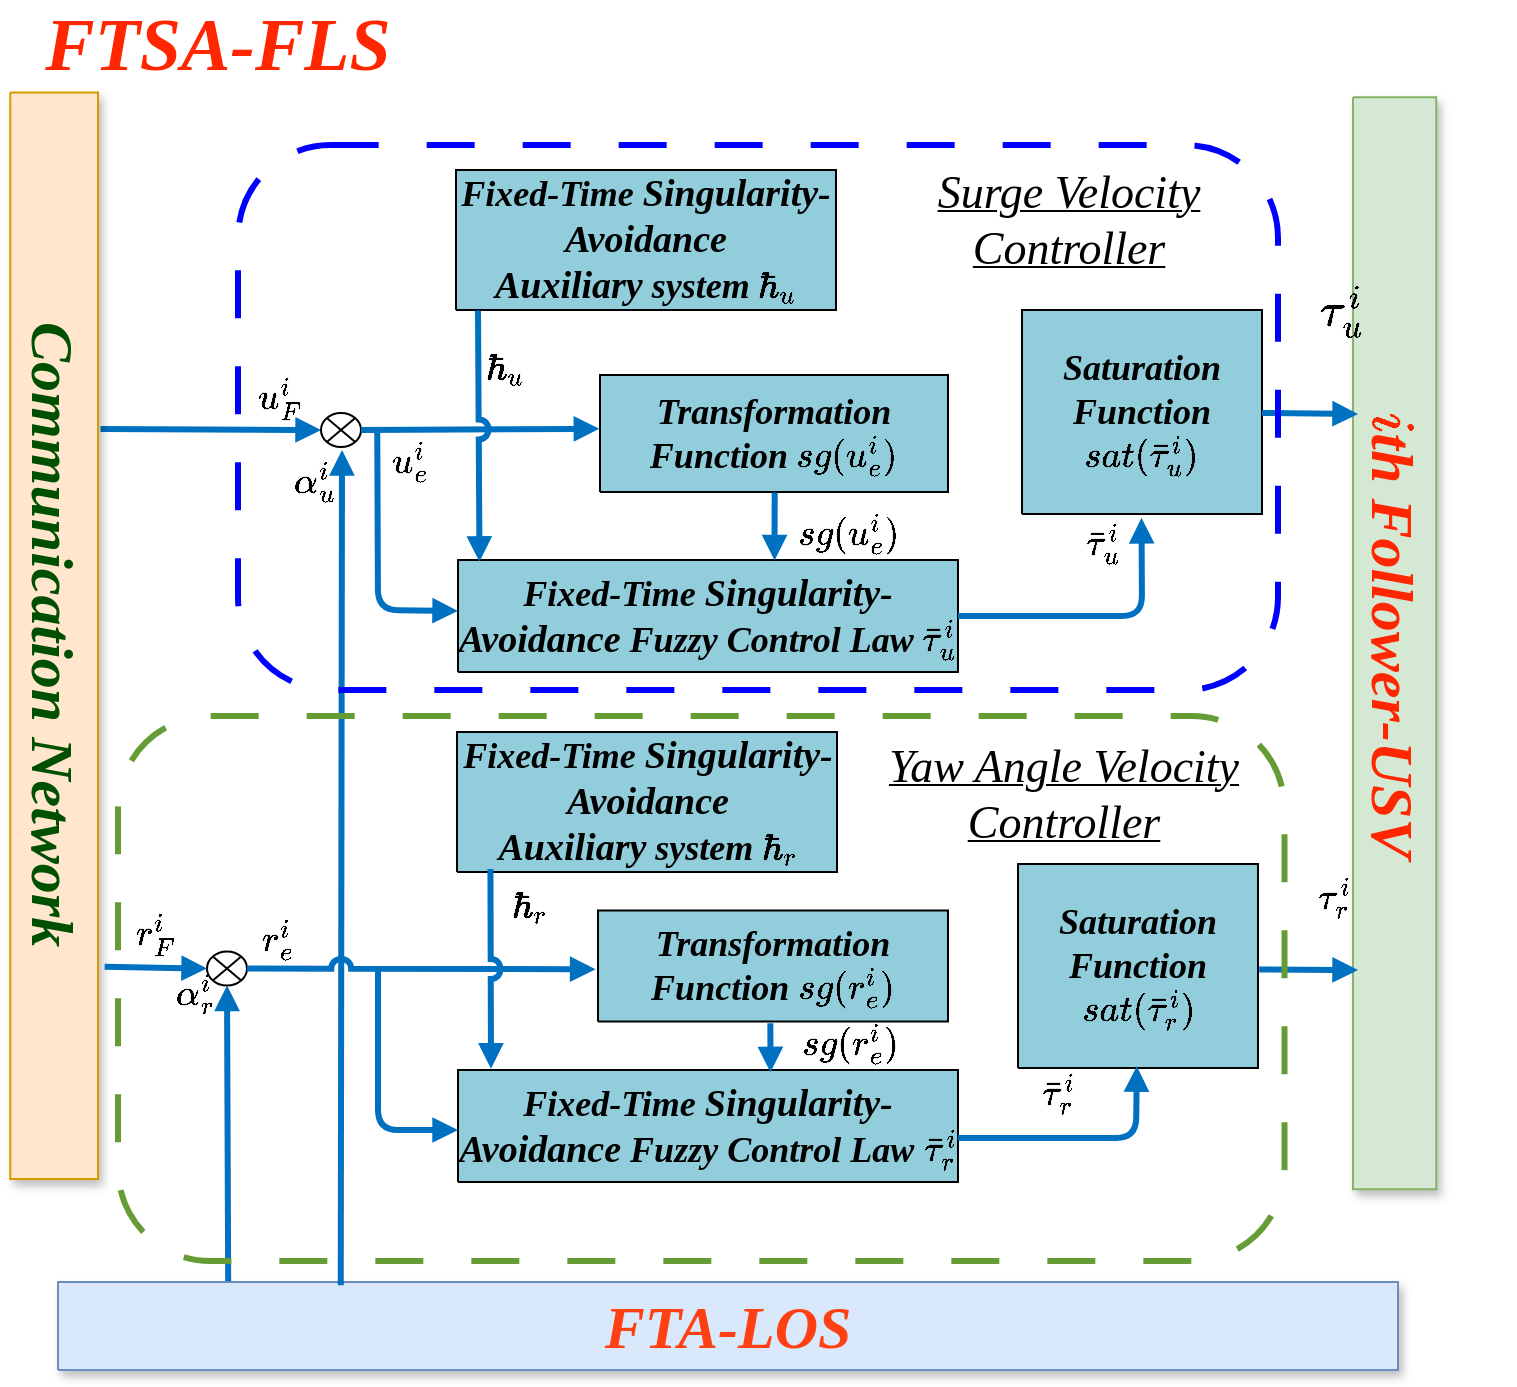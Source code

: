 <mxfile version="26.2.15">
  <diagram name="第 1 页" id="sWGM-UPHuhNV0WwYYYgb">
    <mxGraphModel dx="830" dy="1546" grid="1" gridSize="10" guides="1" tooltips="1" connect="1" arrows="1" fold="1" page="1" pageScale="1" pageWidth="1169" pageHeight="827" math="1" shadow="0">
      <root>
        <mxCell id="0" />
        <mxCell id="1" parent="0" />
        <UserObject label="&lt;span style=&quot;caret-color: rgb(255, 64, 19); color: rgb(255, 64, 19); font-family: &amp;quot;Times New Roman&amp;quot;; font-weight: 700;&quot;&gt;&lt;font style=&quot;font-size: 30px;&quot;&gt;FTA-LOS&lt;/font&gt;&lt;/span&gt;" tags="流程图" id="FT-b5UL9HTG5DTIhjW9u-2">
          <mxCell style="verticalAlign=middle;align=center;overflow=width;vsdxID=235;rotation=0;fillColor=#dae8fc;shape=stencil(nZBLDoAgDERP0z3SIyjew0SURgSD+Lu9kMZoXLhwN9O+tukAlrNpJg1SzDH4QW/URgNYgZTkjA4UkwJUgGXng+6DX1zLfmoymdXo17xh5zmRJ6Q42BWCfc2oJfdAr+Yv+AP9Cb7OJ3H/2JG1HNGz/84klThPVCc=);strokeColor=#6c8ebf;shadow=1;spacingTop=-1;spacingBottom=-1;spacingLeft=-1;spacingRight=-1;points=[[1,0.5,0],[0.5,0.5,0],[0.5,0,0]];labelBackgroundColor=none;rounded=0;html=1;whiteSpace=wrap;fontStyle=2" parent="1" vertex="1">
            <mxGeometry x="290" y="-154" width="670" height="44" as="geometry" />
          </mxCell>
        </UserObject>
        <UserObject label="&lt;font style=&quot;font-size: 18px;&quot; face=&quot;Times New Roman&quot;&gt;&lt;i&gt;&lt;b&gt;Transformation Function \(sg(u_e^i)\)&lt;/b&gt;&lt;/i&gt;&lt;/font&gt;" tags="流程图" id="FT-b5UL9HTG5DTIhjW9u-3">
          <mxCell style="verticalAlign=middle;align=center;overflow=width;vsdxID=280;fillColor=#92cddc;gradientColor=none;shape=stencil(nZBLDoAgDERP0z3SIyjew0SURgSD+Lu9kMZoXLhwN9O+tukAlrNpJg1SzDH4QW/URgNYgZTkjA4UkwJUgGXng+6DX1zLfmoymdXo17xh5zmRJ6Q42BWCfc2oJfdAr+Yv+AP9Cb7OJ3H/2JG1HNGz/84klThPVCc=);strokeColor=#000000;spacingTop=-1;spacingBottom=-1;spacingLeft=-1;spacingRight=-1;points=[[1,0.5,0],[0.5,0.5,0],[0.5,0,0]];labelBackgroundColor=none;rounded=0;html=1;whiteSpace=wrap;" parent="1" vertex="1">
            <mxGeometry x="561" y="-607.5" width="174" height="58.5" as="geometry" />
          </mxCell>
        </UserObject>
        <UserObject label="" tags="连接线" id="FT-b5UL9HTG5DTIhjW9u-4">
          <mxCell style="vsdxID=289;edgeStyle=none;startArrow=none;endArrow=block;startSize=5;endSize=5;strokeWidth=3;strokeColor=#0070c0;spacingTop=0;spacingBottom=0;spacingLeft=0;spacingRight=0;verticalAlign=middle;html=1;labelBackgroundColor=#FFFFFF;rounded=0;exitX=0.226;exitY=-0.031;exitDx=0;exitDy=0;exitPerimeter=0;entryX=0;entryY=0.5;entryDx=0;entryDy=0;" parent="1" target="FT-b5UL9HTG5DTIhjW9u-12" edge="1">
            <mxGeometry relative="1" as="geometry">
              <mxPoint as="offset" />
              <Array as="points" />
              <mxPoint x="311.24" y="-580.5" as="sourcePoint" />
              <mxPoint x="400" y="-580" as="targetPoint" />
            </mxGeometry>
          </mxCell>
        </UserObject>
        <mxCell id="FT-b5UL9HTG5DTIhjW9u-5" parent="1" vertex="1">
          <mxGeometry x="398.5" y="-563" as="geometry" />
        </mxCell>
        <mxCell id="FT-b5UL9HTG5DTIhjW9u-6" parent="1" vertex="1">
          <mxGeometry x="400.5" y="-580" as="geometry" />
        </mxCell>
        <mxCell id="FT-b5UL9HTG5DTIhjW9u-7" value="&lt;i style=&quot;font-weight: 400; color: rgb(255, 38, 0);&quot;&gt;&lt;b&gt;&lt;font style=&quot;font-size: 37px;&quot;&gt;FTSA-FLS&lt;/font&gt;&lt;/b&gt;&lt;/i&gt;" style="text;html=1;align=center;verticalAlign=middle;whiteSpace=wrap;rounded=0;fontFamily=Times New Roman;fontStyle=3;fontSize=14;fontColor=light-dark(#ff4013, #ededed);" parent="1" vertex="1">
          <mxGeometry x="264.5" y="-790" width="210" height="35" as="geometry" />
        </mxCell>
        <UserObject label="&lt;div&gt;&lt;font style=&quot;font-family: &amp;quot;Times New Roman&amp;quot;; direction: ltr; letter-spacing: 0px; line-height: 120%; opacity: 1; color: light-dark(rgb(255, 38, 0), rgb(237, 237, 237)); font-size: 30px;&quot;&gt;&lt;font style=&quot;letter-spacing: 0px; direction: ltr; line-height: 27.096px; opacity: 1;&quot;&gt;&lt;i&gt;&lt;b&gt;\(i\)&lt;/b&gt;&lt;/i&gt;&lt;/font&gt;&lt;font face=&quot;Times New Roman&quot;&gt;&lt;span style=&quot;caret-color: rgb(255, 38, 0);&quot;&gt;&lt;b&gt;&lt;i&gt;th&amp;nbsp;&lt;/i&gt;&lt;/b&gt;&lt;/span&gt;&lt;/font&gt;&lt;i&gt;&lt;b&gt;Follower-USV&amp;nbsp;&lt;/b&gt;&lt;/i&gt;&lt;/font&gt;&lt;/div&gt;" tags="流程图" id="FT-b5UL9HTG5DTIhjW9u-8">
          <mxCell style="verticalAlign=middle;align=center;overflow=width;vsdxID=288;rotation=90;fillColor=#d5e8d4;shape=stencil(nZBLDoAgDERP0z3SIyjew0SURgSD+Lu9kMZoXLhwN9O+tukAlrNpJg1SzDH4QW/URgNYgZTkjA4UkwJUgGXng+6DX1zLfmoymdXo17xh5zmRJ6Q42BWCfc2oJfdAr+Yv+AP9Cb7OJ3H/2JG1HNGz/84klThPVCc=);strokeColor=#82b366;shadow=1;spacingTop=-1;spacingBottom=-1;spacingLeft=-1;spacingRight=-1;points=[[1,0.5,0],[0.5,0.5,0],[0.5,0,0]];labelBackgroundColor=none;rounded=0;html=1;whiteSpace=wrap;" parent="1" vertex="1">
            <mxGeometry x="685.32" y="-494.18" width="546" height="41.63" as="geometry" />
          </mxCell>
        </UserObject>
        <UserObject label="&lt;font style=&quot;font-size: 18px;&quot; face=&quot;Times New Roman&quot;&gt;&lt;i&gt;&lt;b&gt;Transformation Function \(sg(r_e^i)\)&lt;/b&gt;&lt;/i&gt;&lt;/font&gt;" tags="流程图" id="FT-b5UL9HTG5DTIhjW9u-9">
          <mxCell style="verticalAlign=middle;align=center;overflow=width;vsdxID=280;fillColor=#92cddc;gradientColor=none;shape=stencil(nZBLDoAgDERP0z3SIyjew0SURgSD+Lu9kMZoXLhwN9O+tukAlrNpJg1SzDH4QW/URgNYgZTkjA4UkwJUgGXng+6DX1zLfmoymdXo17xh5zmRJ6Q42BWCfc2oJfdAr+Yv+AP9Cb7OJ3H/2JG1HNGz/84klThPVCc=);strokeColor=#000000;spacingTop=-1;spacingBottom=-1;spacingLeft=-1;spacingRight=-1;points=[[1,0.5,0],[0.5,0.5,0],[0.5,0,0]];labelBackgroundColor=none;rounded=0;html=1;whiteSpace=wrap;" parent="1" vertex="1">
            <mxGeometry x="560" y="-339.75" width="175" height="55.5" as="geometry" />
          </mxCell>
        </UserObject>
        <UserObject label="&lt;font style=&quot;font-size: 30px;&quot; face=&quot;Times New Roman&quot; color=&quot;rgb(255, 64, 19)&quot;&gt;&lt;span style=&quot;caret-color: rgb(255, 64, 19);&quot;&gt;&lt;b&gt;Communication Network&lt;/b&gt;&lt;/span&gt;&lt;/font&gt;" tags="流程图" id="FT-b5UL9HTG5DTIhjW9u-11">
          <mxCell style="verticalAlign=middle;align=center;overflow=width;vsdxID=235;rotation=90;fillColor=#ffe6cc;shape=stencil(nZBLDoAgDERP0z3SIyjew0SURgSD+Lu9kMZoXLhwN9O+tukAlrNpJg1SzDH4QW/URgNYgZTkjA4UkwJUgGXng+6DX1zLfmoymdXo17xh5zmRJ6Q42BWCfc2oJfdAr+Yv+AP9Cb7OJ3H/2JG1HNGz/84klThPVCc=);strokeColor=#d79b00;shadow=1;spacingTop=-1;spacingBottom=-1;spacingLeft=-1;spacingRight=-1;points=[[1,0.5,0],[0.5,0.5,0],[0.5,0,0]];labelBackgroundColor=none;rounded=0;html=1;whiteSpace=wrap;fontStyle=2" parent="1" vertex="1">
            <mxGeometry x="16.45" y="-499.05" width="543.25" height="43.87" as="geometry" />
          </mxCell>
        </UserObject>
        <mxCell id="FT-b5UL9HTG5DTIhjW9u-12" value="" style="shape=sumEllipse;perimeter=ellipsePerimeter;whiteSpace=wrap;html=1;backgroundOutline=1;" parent="1" vertex="1">
          <mxGeometry x="421.5" y="-588.5" width="20" height="17" as="geometry" />
        </mxCell>
        <mxCell id="FT-b5UL9HTG5DTIhjW9u-13" value="" style="shape=sumEllipse;perimeter=ellipsePerimeter;whiteSpace=wrap;html=1;backgroundOutline=1;" parent="1" vertex="1">
          <mxGeometry x="364.5" y="-319.25" width="20" height="17" as="geometry" />
        </mxCell>
        <UserObject label="" tags="连接线" id="FT-b5UL9HTG5DTIhjW9u-15">
          <mxCell style="vsdxID=289;edgeStyle=none;startArrow=none;endArrow=block;startSize=5;endSize=5;strokeWidth=3;strokeColor=#0070c0;spacingTop=0;spacingBottom=0;spacingLeft=0;spacingRight=0;verticalAlign=middle;html=1;labelBackgroundColor=#FFFFFF;rounded=0;jumpStyle=arc;exitX=0.211;exitY=0.036;exitDx=0;exitDy=0;exitPerimeter=0;" parent="1" source="FT-b5UL9HTG5DTIhjW9u-2" edge="1">
            <mxGeometry relative="1" as="geometry">
              <mxPoint as="offset" />
              <Array as="points" />
              <mxPoint x="440" y="-173" as="sourcePoint" />
              <mxPoint x="432" y="-570" as="targetPoint" />
            </mxGeometry>
          </mxCell>
        </UserObject>
        <UserObject label="" tags="连接线" id="FT-b5UL9HTG5DTIhjW9u-16">
          <mxCell style="vsdxID=289;edgeStyle=none;startArrow=none;endArrow=block;startSize=5;endSize=5;strokeWidth=3;strokeColor=#0070c0;spacingTop=0;spacingBottom=0;spacingLeft=0;spacingRight=0;verticalAlign=middle;html=1;labelBackgroundColor=#FFFFFF;rounded=0;entryX=0.5;entryY=1;entryDx=0;entryDy=0;exitX=0.127;exitY=-0.008;exitDx=0;exitDy=0;exitPerimeter=0;" parent="1" source="FT-b5UL9HTG5DTIhjW9u-2" target="FT-b5UL9HTG5DTIhjW9u-13" edge="1">
            <mxGeometry relative="1" as="geometry">
              <mxPoint as="offset" />
              <Array as="points" />
              <mxPoint x="375" y="-173" as="sourcePoint" />
              <mxPoint x="366" y="-463" as="targetPoint" />
            </mxGeometry>
          </mxCell>
        </UserObject>
        <UserObject label="" tags="连接线" id="FT-b5UL9HTG5DTIhjW9u-18">
          <mxCell style="vsdxID=289;edgeStyle=none;startArrow=none;endArrow=block;startSize=5;endSize=5;strokeWidth=3;strokeColor=#0070c0;spacingTop=0;spacingBottom=0;spacingLeft=0;spacingRight=0;verticalAlign=middle;html=1;labelBackgroundColor=#FFFFFF;rounded=0;exitX=0.825;exitY=-0.099;exitDx=0;exitDy=0;exitPerimeter=0;entryX=0;entryY=0.5;entryDx=0;entryDy=0;" parent="1" target="FT-b5UL9HTG5DTIhjW9u-13" edge="1">
            <mxGeometry relative="1" as="geometry">
              <mxPoint as="offset" />
              <Array as="points" />
              <mxPoint x="313.322" y="-311.564" as="sourcePoint" />
              <mxPoint x="394.5" y="-324.21" as="targetPoint" />
            </mxGeometry>
          </mxCell>
        </UserObject>
        <UserObject label="&lt;b&gt;&lt;i&gt;&lt;font style=&quot;font-size: 18px;&quot; face=&quot;Times New Roman&quot;&gt;Fixed-Time&amp;nbsp;&lt;/font&gt;&lt;font style=&quot;font-size: 19px;&quot; face=&quot;Times New Roman&quot;&gt;Singularity-Avoidance&lt;/font&gt;&lt;font size=&quot;4&quot; face=&quot;Times New Roman&quot;&gt;&amp;nbsp;Fuzzy Control Law \(\bar{\tau}_u^i\)&lt;/font&gt;&lt;/i&gt;&lt;/b&gt;" tags="流程图" id="FT-b5UL9HTG5DTIhjW9u-20">
          <mxCell style="verticalAlign=middle;align=center;overflow=width;vsdxID=280;fillColor=#92cddc;gradientColor=none;shape=stencil(nZBLDoAgDERP0z3SIyjew0SURgSD+Lu9kMZoXLhwN9O+tukAlrNpJg1SzDH4QW/URgNYgZTkjA4UkwJUgGXng+6DX1zLfmoymdXo17xh5zmRJ6Q42BWCfc2oJfdAr+Yv+AP9Cb7OJ3H/2JG1HNGz/84klThPVCc=);strokeColor=#000000;spacingTop=-1;spacingBottom=-1;spacingLeft=-1;spacingRight=-1;points=[[1,0.5,0],[0.5,0.5,0],[0.5,0,0]];labelBackgroundColor=none;rounded=0;html=1;whiteSpace=wrap;" parent="1" vertex="1">
            <mxGeometry x="490" y="-515" width="250" height="56" as="geometry" />
          </mxCell>
        </UserObject>
        <UserObject label="&lt;b&gt;&lt;i&gt;&lt;font style=&quot;font-size: 18px;&quot; face=&quot;Times New Roman&quot;&gt;Fixed-Time&amp;nbsp;&lt;/font&gt;&lt;font style=&quot;font-size: 19px;&quot; face=&quot;Times New Roman&quot;&gt;Singularity-Avoidance&lt;/font&gt;&lt;font size=&quot;4&quot; face=&quot;Times New Roman&quot;&gt;&amp;nbsp;Fuzzy Control Law \(\bar{\tau}_r^i\)&lt;/font&gt;&lt;/i&gt;&lt;/b&gt;" tags="流程图" id="FT-b5UL9HTG5DTIhjW9u-22">
          <mxCell style="verticalAlign=middle;align=center;overflow=width;vsdxID=280;fillColor=#92cddc;gradientColor=none;shape=stencil(nZBLDoAgDERP0z3SIyjew0SURgSD+Lu9kMZoXLhwN9O+tukAlrNpJg1SzDH4QW/URgNYgZTkjA4UkwJUgGXng+6DX1zLfmoymdXo17xh5zmRJ6Q42BWCfc2oJfdAr+Yv+AP9Cb7OJ3H/2JG1HNGz/84klThPVCc=);strokeColor=#000000;spacingTop=-1;spacingBottom=-1;spacingLeft=-1;spacingRight=-1;points=[[1,0.5,0],[0.5,0.5,0],[0.5,0,0]];labelBackgroundColor=none;rounded=0;html=1;whiteSpace=wrap;" parent="1" vertex="1">
            <mxGeometry x="490" y="-260" width="250" height="56" as="geometry" />
          </mxCell>
        </UserObject>
        <mxCell id="FT-b5UL9HTG5DTIhjW9u-23" value="&lt;i style=&quot;caret-color: rgb(0, 0, 0); color: rgb(0, 0, 0); font-family: &amp;quot;Times New Roman&amp;quot;; font-size: 18px; font-variant-caps: normal; font-weight: 400; letter-spacing: normal; text-align: center; text-indent: 0px; text-transform: none; white-space: normal; word-spacing: 0px; -webkit-text-stroke-width: 0px; text-decoration: none;&quot;&gt;&lt;b&gt;&lt;span class=&quot;Apple-converted-space&quot;&gt;&amp;nbsp;&lt;/span&gt;\(u_F^i\)&lt;/b&gt;&lt;/i&gt;" style="text;whiteSpace=wrap;html=1;" parent="1" vertex="1">
          <mxGeometry x="383.25" y="-613.5" width="34.5" height="32" as="geometry" />
        </mxCell>
        <mxCell id="FT-b5UL9HTG5DTIhjW9u-24" value="&lt;i style=&quot;caret-color: rgb(0, 0, 0); color: rgb(0, 0, 0); font-family: &amp;quot;Times New Roman&amp;quot;; font-size: 18px; font-variant-caps: normal; font-weight: 400; letter-spacing: normal; text-align: center; text-indent: 0px; text-transform: none; white-space: normal; word-spacing: 0px; -webkit-text-stroke-width: 0px; text-decoration: none;&quot;&gt;&lt;b&gt;&lt;span class=&quot;Apple-converted-space&quot;&gt;&amp;nbsp;&lt;/span&gt;\(\alpha_u^i\)&lt;/b&gt;&lt;/i&gt;" style="text;whiteSpace=wrap;html=1;" parent="1" vertex="1">
          <mxGeometry x="400.5" y="-571.5" width="27" height="56.5" as="geometry" />
        </mxCell>
        <mxCell id="FT-b5UL9HTG5DTIhjW9u-25" value="&lt;i style=&quot;caret-color: rgb(0, 0, 0); color: rgb(0, 0, 0); font-family: &amp;quot;Times New Roman&amp;quot;; font-size: 18px; font-variant-caps: normal; font-weight: 400; letter-spacing: normal; text-align: center; text-indent: 0px; text-transform: none; white-space: normal; word-spacing: 0px; -webkit-text-stroke-width: 0px; text-decoration: none;&quot;&gt;&lt;b&gt;&lt;span class=&quot;Apple-converted-space&quot;&gt;&amp;nbsp;&lt;/span&gt;\(r_F^i\)&lt;/b&gt;&lt;/i&gt;" style="text;whiteSpace=wrap;html=1;" parent="1" vertex="1">
          <mxGeometry x="322" y="-344.75" width="38" height="40" as="geometry" />
        </mxCell>
        <mxCell id="FT-b5UL9HTG5DTIhjW9u-28" value="&lt;i style=&quot;caret-color: rgb(0, 0, 0); color: rgb(0, 0, 0); font-family: &amp;quot;Times New Roman&amp;quot;; font-size: 18px; font-variant-caps: normal; font-weight: 400; letter-spacing: normal; text-align: center; text-indent: 0px; text-transform: none; white-space: normal; word-spacing: 0px; -webkit-text-stroke-width: 0px; text-decoration: none;&quot;&gt;&lt;b&gt;&lt;span class=&quot;Apple-converted-space&quot;&gt;&amp;nbsp;&lt;/span&gt;\(\alpha_r^i\)&lt;/b&gt;&lt;/i&gt;" style="text;whiteSpace=wrap;html=1;" parent="1" vertex="1">
          <mxGeometry x="342" y="-315" width="38" height="40" as="geometry" />
        </mxCell>
        <UserObject label="" tags="连接线" id="FT-b5UL9HTG5DTIhjW9u-29">
          <mxCell style="vsdxID=289;edgeStyle=none;startArrow=none;endArrow=block;startSize=5;endSize=5;strokeWidth=3;strokeColor=#0070c0;spacingTop=0;spacingBottom=0;spacingLeft=0;spacingRight=0;verticalAlign=middle;html=1;labelBackgroundColor=#FFFFFF;rounded=0;exitX=1;exitY=0.5;exitDx=0;exitDy=0;entryX=-0.002;entryY=0.46;entryDx=0;entryDy=0;entryPerimeter=0;" parent="1" source="FT-b5UL9HTG5DTIhjW9u-12" target="FT-b5UL9HTG5DTIhjW9u-3" edge="1">
            <mxGeometry relative="1" as="geometry">
              <mxPoint as="offset" />
              <Array as="points" />
              <mxPoint x="451" y="-579" as="sourcePoint" />
              <mxPoint x="489" y="-579" as="targetPoint" />
            </mxGeometry>
          </mxCell>
        </UserObject>
        <UserObject label="" tags="连接线" id="FT-b5UL9HTG5DTIhjW9u-30">
          <mxCell style="vsdxID=289;edgeStyle=none;startArrow=none;endArrow=block;startSize=5;endSize=5;strokeWidth=3;strokeColor=#0070c0;spacingTop=0;spacingBottom=0;spacingLeft=0;spacingRight=0;verticalAlign=middle;html=1;labelBackgroundColor=#FFFFFF;rounded=0;exitX=1;exitY=0.5;exitDx=0;exitDy=0;comic=0;enumerate=0;orthogonal=0;orthogonalLoop=0;ignoreEdge=0;noJump=0;metaEdit=0;fixDash=0;deletable=1;cloneable=1;movable=1;bendable=1;backgroundOutline=0;editable=1;resizable=1;rotatable=1;locked=0;connectable=1;anchorPointDirection=1;endFill=1;jumpStyle=arc;entryX=-0.007;entryY=0.529;entryDx=0;entryDy=0;entryPerimeter=0;" parent="1" source="FT-b5UL9HTG5DTIhjW9u-13" target="FT-b5UL9HTG5DTIhjW9u-9" edge="1">
            <mxGeometry relative="1" as="geometry">
              <mxPoint as="offset" />
              <Array as="points" />
              <mxPoint x="399.5" y="-340.7" as="sourcePoint" />
              <mxPoint x="453" y="-340.5" as="targetPoint" />
            </mxGeometry>
          </mxCell>
        </UserObject>
        <UserObject label="" tags="连接线" id="FT-b5UL9HTG5DTIhjW9u-34">
          <mxCell style="vsdxID=289;edgeStyle=none;startArrow=none;endArrow=block;startSize=5;endSize=5;strokeWidth=3;strokeColor=#0070c0;spacingTop=0;spacingBottom=0;spacingLeft=0;spacingRight=0;verticalAlign=middle;html=1;labelBackgroundColor=#FFFFFF;rounded=0;exitX=0.502;exitY=1.005;exitDx=0;exitDy=0;exitPerimeter=0;entryX=0.633;entryY=0.004;entryDx=0;entryDy=0;entryPerimeter=0;" parent="1" source="FT-b5UL9HTG5DTIhjW9u-3" target="FT-b5UL9HTG5DTIhjW9u-20" edge="1">
            <mxGeometry relative="1" as="geometry">
              <mxPoint as="offset" />
              <Array as="points" />
              <mxPoint x="648.5" y="-543.036" as="sourcePoint" />
              <mxPoint x="648.5" y="-517.25" as="targetPoint" />
            </mxGeometry>
          </mxCell>
        </UserObject>
        <mxCell id="FT-b5UL9HTG5DTIhjW9u-35" value="&lt;i style=&quot;caret-color: rgb(0, 0, 0); color: rgb(0, 0, 0); font-family: &amp;quot;Times New Roman&amp;quot;; font-size: 18px; font-variant-caps: normal; font-weight: 400; letter-spacing: normal; text-align: center; text-indent: 0px; text-transform: none; white-space: normal; word-spacing: 0px; -webkit-text-stroke-width: 0px; text-decoration: none;&quot;&gt;&lt;b&gt;\(sg(u_e^i)\)&lt;/b&gt;&lt;/i&gt;" style="text;whiteSpace=wrap;html=1;" parent="1" vertex="1">
          <mxGeometry x="657.5" y="-545" width="60" height="30" as="geometry" />
        </mxCell>
        <mxCell id="FT-b5UL9HTG5DTIhjW9u-36" value="&lt;i style=&quot;caret-color: rgb(0, 0, 0); color: rgb(0, 0, 0); font-family: &amp;quot;Times New Roman&amp;quot;; font-size: 18px; font-variant-caps: normal; font-weight: 400; letter-spacing: normal; text-align: center; text-indent: 0px; text-transform: none; white-space: normal; word-spacing: 0px; -webkit-text-stroke-width: 0px; text-decoration: none;&quot;&gt;&lt;b&gt;&lt;span class=&quot;Apple-converted-space&quot;&gt;&amp;nbsp;&lt;/span&gt;\(u_e^i\)&lt;/b&gt;&lt;/i&gt;" style="text;whiteSpace=wrap;html=1;" parent="1" vertex="1">
          <mxGeometry x="450" y="-581.5" width="24.5" height="25" as="geometry" />
        </mxCell>
        <mxCell id="FT-b5UL9HTG5DTIhjW9u-37" value="&lt;i style=&quot;caret-color: rgb(0, 0, 0); color: rgb(0, 0, 0); font-family: &amp;quot;Times New Roman&amp;quot;; font-size: 18px; font-variant-caps: normal; font-weight: 400; letter-spacing: normal; text-align: center; text-indent: 0px; text-transform: none; white-space: normal; word-spacing: 0px; -webkit-text-stroke-width: 0px; text-decoration: none;&quot;&gt;&lt;b&gt;&lt;span class=&quot;Apple-converted-space&quot;&gt;&amp;nbsp;&lt;/span&gt;\(r_e^i\)&lt;/b&gt;&lt;/i&gt;" style="text;whiteSpace=wrap;html=1;" parent="1" vertex="1">
          <mxGeometry x="385" y="-342.25" width="27" height="27" as="geometry" />
        </mxCell>
        <UserObject label="" tags="连接线" id="FT-b5UL9HTG5DTIhjW9u-39">
          <mxCell style="vsdxID=289;edgeStyle=none;startArrow=none;endArrow=block;startSize=5;endSize=5;strokeWidth=3;strokeColor=#0070c0;spacingTop=0;spacingBottom=0;spacingLeft=0;spacingRight=0;verticalAlign=middle;html=1;labelBackgroundColor=#FFFFFF;rounded=0;exitX=0.5;exitY=1.021;exitDx=0;exitDy=0;exitPerimeter=0;entryX=0.625;entryY=0.021;entryDx=0;entryDy=0;entryPerimeter=0;" parent="1" target="FT-b5UL9HTG5DTIhjW9u-22" edge="1">
            <mxGeometry relative="1" as="geometry">
              <mxPoint as="offset" />
              <Array as="points" />
              <mxPoint x="646.19" y="-283.35" as="sourcePoint" />
              <mxPoint x="646.0" y="-250.754" as="targetPoint" />
            </mxGeometry>
          </mxCell>
        </UserObject>
        <mxCell id="FT-b5UL9HTG5DTIhjW9u-42" value="&lt;i style=&quot;caret-color: rgb(0, 0, 0); color: rgb(0, 0, 0); font-family: &amp;quot;Times New Roman&amp;quot;; font-size: 18px; font-variant-caps: normal; font-weight: 400; letter-spacing: normal; text-align: center; text-indent: 0px; text-transform: none; white-space: normal; word-spacing: 0px; -webkit-text-stroke-width: 0px; text-decoration: none;&quot;&gt;&lt;b&gt;\(sg(r_e^i)\)&lt;/b&gt;&lt;/i&gt;" style="text;whiteSpace=wrap;html=1;" parent="1" vertex="1">
          <mxGeometry x="660" y="-290.25" width="50" height="30" as="geometry" />
        </mxCell>
        <mxCell id="FT-b5UL9HTG5DTIhjW9u-48" value="&lt;b style=&quot;font-size: 12px; text-align: center;&quot;&gt;&lt;i&gt;&lt;font size=&quot;4&quot; face=&quot;Times New Roman&quot;&gt;\(\bar{\tau}_u^i\)&lt;/font&gt;&lt;/i&gt;&lt;/b&gt;" style="text;whiteSpace=wrap;html=1;fontSize=23;" parent="1" vertex="1">
          <mxGeometry x="802" y="-545" width="30" height="37.75" as="geometry" />
        </mxCell>
        <mxCell id="FT-b5UL9HTG5DTIhjW9u-49" value="&lt;b style=&quot;font-size: 12px; text-align: center;&quot;&gt;&lt;i&gt;&lt;font size=&quot;4&quot; face=&quot;Times New Roman&quot;&gt;\(\bar{\tau}_r^i\)&lt;/font&gt;&lt;/i&gt;&lt;/b&gt;" style="text;whiteSpace=wrap;html=1;fontSize=23;" parent="1" vertex="1">
          <mxGeometry x="780" y="-270" width="30" height="30" as="geometry" />
        </mxCell>
        <UserObject label="" tags="连接线" id="FT-b5UL9HTG5DTIhjW9u-54">
          <mxCell style="vsdxID=289;edgeStyle=none;startArrow=none;endArrow=block;startSize=5;endSize=5;strokeWidth=3;strokeColor=#0070c0;spacingTop=0;spacingBottom=0;spacingLeft=0;spacingRight=0;verticalAlign=middle;html=1;labelBackgroundColor=#FFFFFF;rounded=1;exitX=-0.015;exitY=0.066;exitDx=0;exitDy=0;exitPerimeter=0;entryX=0;entryY=0.455;entryDx=0;entryDy=0;entryPerimeter=0;curved=0;" parent="1" source="FT-b5UL9HTG5DTIhjW9u-36" target="FT-b5UL9HTG5DTIhjW9u-20" edge="1">
            <mxGeometry relative="1" as="geometry">
              <mxPoint as="offset" />
              <Array as="points">
                <mxPoint x="450" y="-490" />
              </Array>
              <mxPoint x="467" y="-220" as="sourcePoint" />
              <mxPoint x="489" y="-600" as="targetPoint" />
            </mxGeometry>
          </mxCell>
        </UserObject>
        <UserObject label="" tags="连接线" id="FT-b5UL9HTG5DTIhjW9u-56">
          <mxCell style="vsdxID=289;edgeStyle=none;startArrow=none;endArrow=block;startSize=5;endSize=5;strokeWidth=3;strokeColor=#0070c0;spacingTop=0;spacingBottom=0;spacingLeft=0;spacingRight=0;verticalAlign=middle;html=1;labelBackgroundColor=#FFFFFF;rounded=1;curved=0;" parent="1" edge="1">
            <mxGeometry relative="1" as="geometry">
              <mxPoint as="offset" />
              <Array as="points">
                <mxPoint x="450" y="-230" />
              </Array>
              <mxPoint x="450" y="-310" as="sourcePoint" />
              <mxPoint x="490" y="-230" as="targetPoint" />
            </mxGeometry>
          </mxCell>
        </UserObject>
        <UserObject label="&lt;font size=&quot;4&quot; face=&quot;Times New Roman&quot;&gt;&lt;b&gt;&lt;i&gt;Saturation Function \(sat(\bar{\tau}_u^i)\)&lt;/i&gt;&lt;/b&gt;&lt;/font&gt;" tags="流程图" id="FT-b5UL9HTG5DTIhjW9u-57">
          <mxCell style="verticalAlign=middle;align=center;overflow=width;vsdxID=280;fillColor=#92cddc;gradientColor=none;shape=stencil(nZBLDoAgDERP0z3SIyjew0SURgSD+Lu9kMZoXLhwN9O+tukAlrNpJg1SzDH4QW/URgNYgZTkjA4UkwJUgGXng+6DX1zLfmoymdXo17xh5zmRJ6Q42BWCfc2oJfdAr+Yv+AP9Cb7OJ3H/2JG1HNGz/84klThPVCc=);strokeColor=#000000;spacingTop=-1;spacingBottom=-1;spacingLeft=-1;spacingRight=-1;points=[[1,0.5,0],[0.5,0.5,0],[0.5,0,0]];labelBackgroundColor=none;rounded=0;html=1;whiteSpace=wrap;" parent="1" vertex="1">
            <mxGeometry x="772" y="-640" width="120" height="102" as="geometry" />
          </mxCell>
        </UserObject>
        <UserObject label="&lt;b&gt;&lt;i&gt;&lt;font style=&quot;font-size: 18px;&quot; face=&quot;Times New Roman&quot;&gt;Fixed-Time&amp;nbsp;&lt;/font&gt;&lt;font style=&quot;font-size: 19px;&quot; face=&quot;Times New Roman&quot;&gt;Singularity-Avoidance A&lt;/font&gt;&lt;/i&gt;&lt;/b&gt;&lt;font face=&quot;Times New Roman&quot;&gt;&lt;i&gt;&lt;b&gt;&lt;span style=&quot;font-size: 19px;&quot;&gt;uxiliary&lt;/span&gt;&lt;font size=&quot;4&quot;&gt;&amp;nbsp;system \(\hbar_u\)&lt;/font&gt;&lt;/b&gt;&lt;/i&gt;&lt;/font&gt;" tags="流程图" id="FT-b5UL9HTG5DTIhjW9u-58">
          <mxCell style="verticalAlign=middle;align=center;overflow=width;vsdxID=280;fillColor=#92cddc;gradientColor=none;shape=stencil(nZBLDoAgDERP0z3SIyjew0SURgSD+Lu9kMZoXLhwN9O+tukAlrNpJg1SzDH4QW/URgNYgZTkjA4UkwJUgGXng+6DX1zLfmoymdXo17xh5zmRJ6Q42BWCfc2oJfdAr+Yv+AP9Cb7OJ3H/2JG1HNGz/84klThPVCc=);strokeColor=#000000;spacingTop=-1;spacingBottom=-1;spacingLeft=-1;spacingRight=-1;points=[[1,0.5,0],[0.5,0.5,0],[0.5,0,0]];labelBackgroundColor=none;rounded=0;html=1;whiteSpace=wrap;fillStyle=auto;" parent="1" vertex="1">
            <mxGeometry x="489" y="-710" width="190" height="70" as="geometry" />
          </mxCell>
        </UserObject>
        <UserObject label="" tags="连接线" id="FT-b5UL9HTG5DTIhjW9u-60">
          <mxCell style="vsdxID=289;edgeStyle=none;startArrow=none;endArrow=block;startSize=5;endSize=5;strokeWidth=3;strokeColor=#0070c0;spacingTop=0;spacingBottom=0;spacingLeft=0;spacingRight=0;verticalAlign=middle;html=1;labelBackgroundColor=#FFFFFF;rounded=0;entryX=0.043;entryY=0.016;entryDx=0;entryDy=0;entryPerimeter=0;jumpStyle=arc;" parent="1" target="FT-b5UL9HTG5DTIhjW9u-20" edge="1">
            <mxGeometry relative="1" as="geometry">
              <mxPoint as="offset" />
              <Array as="points" />
              <mxPoint x="500" y="-639.73" as="sourcePoint" />
              <mxPoint x="500.0" y="-605.502" as="targetPoint" />
            </mxGeometry>
          </mxCell>
        </UserObject>
        <UserObject label="&lt;b&gt;&lt;i&gt;&lt;font style=&quot;font-size: 18px;&quot; face=&quot;Times New Roman&quot;&gt;Fixed-Time&amp;nbsp;&lt;/font&gt;&lt;font style=&quot;font-size: 19px;&quot; face=&quot;Times New Roman&quot;&gt;Singularity-Avoidance A&lt;/font&gt;&lt;/i&gt;&lt;/b&gt;&lt;font face=&quot;Times New Roman&quot;&gt;&lt;i&gt;&lt;b&gt;&lt;span style=&quot;font-size: 19px;&quot;&gt;uxiliary&lt;/span&gt;&lt;font size=&quot;4&quot;&gt;&amp;nbsp;system \(\hbar_r\)&lt;/font&gt;&lt;/b&gt;&lt;/i&gt;&lt;/font&gt;" tags="流程图" id="FT-b5UL9HTG5DTIhjW9u-61">
          <mxCell style="verticalAlign=middle;align=center;overflow=width;vsdxID=280;fillColor=#92cddc;gradientColor=none;shape=stencil(nZBLDoAgDERP0z3SIyjew0SURgSD+Lu9kMZoXLhwN9O+tukAlrNpJg1SzDH4QW/URgNYgZTkjA4UkwJUgGXng+6DX1zLfmoymdXo17xh5zmRJ6Q42BWCfc2oJfdAr+Yv+AP9Cb7OJ3H/2JG1HNGz/84klThPVCc=);strokeColor=#000000;spacingTop=-1;spacingBottom=-1;spacingLeft=-1;spacingRight=-1;points=[[1,0.5,0],[0.5,0.5,0],[0.5,0,0]];labelBackgroundColor=none;rounded=0;html=1;whiteSpace=wrap;" parent="1" vertex="1">
            <mxGeometry x="489.5" y="-429" width="190" height="70" as="geometry" />
          </mxCell>
        </UserObject>
        <mxCell id="FT-b5UL9HTG5DTIhjW9u-62" value="&lt;i style=&quot;caret-color: rgb(0, 0, 0); color: rgb(0, 0, 0); font-family: &amp;quot;Times New Roman&amp;quot;; font-size: 12px; font-variant-caps: normal; font-weight: 400; letter-spacing: normal; orphans: auto; text-align: center; text-indent: 0px; text-transform: none; white-space: normal; widows: auto; word-spacing: 0px; -webkit-text-stroke-width: 0px; text-decoration: none;&quot;&gt;&lt;b&gt;&lt;font size=&quot;4&quot;&gt;\(\hbar_u\)&lt;/font&gt;&lt;/b&gt;&lt;/i&gt;" style="text;whiteSpace=wrap;html=1;" parent="1" vertex="1">
          <mxGeometry x="502" y="-628.5" width="30" height="40" as="geometry" />
        </mxCell>
        <UserObject label="" tags="连接线" id="FT-b5UL9HTG5DTIhjW9u-63">
          <mxCell style="vsdxID=289;edgeStyle=none;startArrow=none;endArrow=block;startSize=5;endSize=5;strokeWidth=3;strokeColor=#0070c0;spacingTop=0;spacingBottom=0;spacingLeft=0;spacingRight=0;verticalAlign=middle;html=1;labelBackgroundColor=#FFFFFF;rounded=0;exitX=0.088;exitY=0.979;exitDx=0;exitDy=0;exitPerimeter=0;entryX=0.066;entryY=-0.011;entryDx=0;entryDy=0;entryPerimeter=0;jumpStyle=arc;" parent="1" source="FT-b5UL9HTG5DTIhjW9u-61" target="FT-b5UL9HTG5DTIhjW9u-22" edge="1">
            <mxGeometry relative="1" as="geometry">
              <mxPoint as="offset" />
              <Array as="points" />
              <mxPoint x="810.19" y="-529.1" as="sourcePoint" />
              <mxPoint x="810.0" y="-496.504" as="targetPoint" />
            </mxGeometry>
          </mxCell>
        </UserObject>
        <mxCell id="FT-b5UL9HTG5DTIhjW9u-64" value="&lt;i style=&quot;caret-color: rgb(0, 0, 0); color: rgb(0, 0, 0); font-family: &amp;quot;Times New Roman&amp;quot;; font-size: 12px; font-variant-caps: normal; font-weight: 400; letter-spacing: normal; orphans: auto; text-align: center; text-indent: 0px; text-transform: none; white-space: normal; widows: auto; word-spacing: 0px; -webkit-text-stroke-width: 0px; text-decoration: none;&quot;&gt;&lt;b&gt;&lt;font size=&quot;4&quot;&gt;&lt;span class=&quot;Apple-converted-space&quot;&gt;&amp;nbsp;&lt;/span&gt;\(\hbar_r\)&lt;/font&gt;&lt;/b&gt;&lt;/i&gt;" style="text;whiteSpace=wrap;html=1;" parent="1" vertex="1">
          <mxGeometry x="510" y="-359.25" width="30" height="40" as="geometry" />
        </mxCell>
        <UserObject label="" tags="连接线" id="FT-b5UL9HTG5DTIhjW9u-68">
          <mxCell style="vsdxID=289;edgeStyle=none;startArrow=none;endArrow=block;startSize=5;endSize=5;strokeWidth=3;strokeColor=#0070c0;spacingTop=0;spacingBottom=0;spacingLeft=0;spacingRight=0;verticalAlign=middle;html=1;labelBackgroundColor=#FFFFFF;rounded=1;exitX=1;exitY=0.5;exitDx=0;exitDy=0;exitPerimeter=0;entryX=0.498;entryY=1.019;entryDx=0;entryDy=0;entryPerimeter=0;curved=0;" parent="1" source="FT-b5UL9HTG5DTIhjW9u-20" target="FT-b5UL9HTG5DTIhjW9u-57" edge="1">
            <mxGeometry relative="1" as="geometry">
              <mxPoint as="offset" />
              <Array as="points">
                <mxPoint x="832" y="-487" />
              </Array>
              <mxPoint x="799" y="-500" as="sourcePoint" />
              <mxPoint x="839" y="-410" as="targetPoint" />
            </mxGeometry>
          </mxCell>
        </UserObject>
        <UserObject label="" tags="连接线" id="FT-b5UL9HTG5DTIhjW9u-69">
          <mxCell style="vsdxID=289;edgeStyle=none;startArrow=none;endArrow=block;startSize=5;endSize=5;strokeWidth=3;strokeColor=#0070c0;spacingTop=0;spacingBottom=0;spacingLeft=0;spacingRight=0;verticalAlign=middle;html=1;labelBackgroundColor=#FFFFFF;rounded=0;exitX=0.226;exitY=-0.031;exitDx=0;exitDy=0;exitPerimeter=0;" parent="1" edge="1">
            <mxGeometry relative="1" as="geometry">
              <mxPoint as="offset" />
              <Array as="points" />
              <mxPoint x="892.0" y="-588.5" as="sourcePoint" />
              <mxPoint x="940" y="-588" as="targetPoint" />
            </mxGeometry>
          </mxCell>
        </UserObject>
        <UserObject label="&lt;font size=&quot;4&quot; face=&quot;Times New Roman&quot;&gt;&lt;b&gt;&lt;i&gt;Saturation Function \(sat(\bar{\tau}_r^i)\)&lt;/i&gt;&lt;/b&gt;&lt;/font&gt;" tags="流程图" id="FT-b5UL9HTG5DTIhjW9u-70">
          <mxCell style="verticalAlign=middle;align=center;overflow=width;vsdxID=280;fillColor=#92cddc;gradientColor=none;shape=stencil(nZBLDoAgDERP0z3SIyjew0SURgSD+Lu9kMZoXLhwN9O+tukAlrNpJg1SzDH4QW/URgNYgZTkjA4UkwJUgGXng+6DX1zLfmoymdXo17xh5zmRJ6Q42BWCfc2oJfdAr+Yv+AP9Cb7OJ3H/2JG1HNGz/84klThPVCc=);strokeColor=#000000;spacingTop=-1;spacingBottom=-1;spacingLeft=-1;spacingRight=-1;points=[[1,0.5,0],[0.5,0.5,0],[0.5,0,0]];labelBackgroundColor=none;rounded=0;html=1;whiteSpace=wrap;" parent="1" vertex="1">
            <mxGeometry x="770" y="-363" width="120" height="102" as="geometry" />
          </mxCell>
        </UserObject>
        <UserObject label="" tags="连接线" id="FT-b5UL9HTG5DTIhjW9u-71">
          <mxCell style="vsdxID=289;edgeStyle=none;startArrow=none;endArrow=block;startSize=5;endSize=5;strokeWidth=3;strokeColor=#0070c0;spacingTop=0;spacingBottom=0;spacingLeft=0;spacingRight=0;verticalAlign=middle;html=1;labelBackgroundColor=#FFFFFF;rounded=1;exitX=1;exitY=0.5;exitDx=0;exitDy=0;exitPerimeter=0;entryX=0.495;entryY=0.991;entryDx=0;entryDy=0;entryPerimeter=0;curved=0;" parent="1" target="FT-b5UL9HTG5DTIhjW9u-70" edge="1">
            <mxGeometry relative="1" as="geometry">
              <mxPoint as="offset" />
              <Array as="points">
                <mxPoint x="829" y="-226" />
              </Array>
              <mxPoint x="740" y="-226" as="sourcePoint" />
              <mxPoint x="860" y="-260" as="targetPoint" />
            </mxGeometry>
          </mxCell>
        </UserObject>
        <UserObject label="" tags="连接线" id="FT-b5UL9HTG5DTIhjW9u-72">
          <mxCell style="vsdxID=289;edgeStyle=none;startArrow=none;endArrow=block;startSize=5;endSize=5;strokeWidth=3;strokeColor=#0070c0;spacingTop=0;spacingBottom=0;spacingLeft=0;spacingRight=0;verticalAlign=middle;html=1;labelBackgroundColor=#FFFFFF;rounded=0;exitX=1.005;exitY=0.517;exitDx=0;exitDy=0;exitPerimeter=0;" parent="1" source="FT-b5UL9HTG5DTIhjW9u-70" edge="1">
            <mxGeometry relative="1" as="geometry">
              <mxPoint as="offset" />
              <Array as="points" />
              <mxPoint x="902.0" y="-578.5" as="sourcePoint" />
              <mxPoint x="940" y="-310" as="targetPoint" />
            </mxGeometry>
          </mxCell>
        </UserObject>
        <mxCell id="FT-b5UL9HTG5DTIhjW9u-73" value="&lt;b style=&quot;caret-color: rgb(0, 0, 0); color: rgb(0, 0, 0); font-family: &amp;quot;Times New Roman&amp;quot;; font-style: normal; font-variant-caps: normal; letter-spacing: normal; text-align: center; text-indent: 0px; text-transform: none; white-space: normal; word-spacing: 0px; -webkit-text-stroke-width: 0px; text-decoration: none;&quot;&gt;&lt;i&gt;&lt;span class=&quot;Apple-converted-space&quot;&gt;&amp;nbsp;&lt;/span&gt;\(\tau_u^i\)&lt;/i&gt;&lt;/b&gt;" style="text;whiteSpace=wrap;html=1;fontSize=23;" parent="1" vertex="1">
          <mxGeometry x="913" y="-660" width="20" height="60" as="geometry" />
        </mxCell>
        <mxCell id="FT-b5UL9HTG5DTIhjW9u-74" value="&lt;b style=&quot;caret-color: rgb(0, 0, 0); color: rgb(0, 0, 0); font-family: &amp;quot;Times New Roman&amp;quot;; font-style: normal; font-variant-caps: normal; letter-spacing: normal; text-align: center; text-indent: 0px; text-transform: none; white-space: normal; word-spacing: 0px; -webkit-text-stroke-width: 0px; text-decoration: none;&quot;&gt;&lt;i&gt;&lt;font style=&quot;font-size: 18px;&quot;&gt;&lt;span class=&quot;Apple-converted-space&quot;&gt;&amp;nbsp;&lt;/span&gt;\(\tau_r^i\)&lt;/font&gt;&lt;/i&gt;&lt;/b&gt;" style="text;whiteSpace=wrap;html=1;" parent="1" vertex="1">
          <mxGeometry x="913" y="-363" width="20" height="30" as="geometry" />
        </mxCell>
        <mxCell id="HWJSjKmq_-pIGE7Sr5qC-1" value="" style="rounded=1;whiteSpace=wrap;html=1;arcSize=17;fillColor=none;dashed=1;dashPattern=8 8;strokeWidth=3;strokeColor=light-dark(#0000FF,#EDEDED);" parent="1" vertex="1">
          <mxGeometry x="380" y="-722.5" width="520" height="272.5" as="geometry" />
        </mxCell>
        <mxCell id="HWJSjKmq_-pIGE7Sr5qC-2" value="&lt;font style=&quot;font-size: 23px;&quot;&gt;&lt;span style=&quot;caret-color: rgb(255, 38, 0);&quot;&gt;Surge Velocity Controller&lt;/span&gt;&lt;/font&gt;" style="text;html=1;align=center;verticalAlign=middle;whiteSpace=wrap;rounded=0;fontFamily=Times New Roman;fontStyle=6;fontSize=14;fontColor=light-dark(#000000,#EDEDED);" parent="1" vertex="1">
          <mxGeometry x="707.5" y="-710" width="175" height="50" as="geometry" />
        </mxCell>
        <mxCell id="HWJSjKmq_-pIGE7Sr5qC-3" value="" style="rounded=1;whiteSpace=wrap;html=1;arcSize=17;fillColor=none;dashed=1;dashPattern=8 8;strokeWidth=3;strokeColor=light-dark(#669c35, #ededed);" parent="1" vertex="1">
          <mxGeometry x="320" y="-437" width="583.25" height="272.5" as="geometry" />
        </mxCell>
        <mxCell id="HWJSjKmq_-pIGE7Sr5qC-4" value="&lt;font style=&quot;font-size: 23px;&quot;&gt;&lt;span style=&quot;caret-color: rgb(255, 38, 0);&quot;&gt;Yaw Angle Velocity Controller&lt;/span&gt;&lt;/font&gt;" style="text;html=1;align=center;verticalAlign=middle;whiteSpace=wrap;rounded=0;fontFamily=Times New Roman;fontStyle=6;fontSize=14;fontColor=light-dark(#000000,#EDEDED);" parent="1" vertex="1">
          <mxGeometry x="698" y="-423" width="190" height="50" as="geometry" />
        </mxCell>
      </root>
    </mxGraphModel>
  </diagram>
</mxfile>
